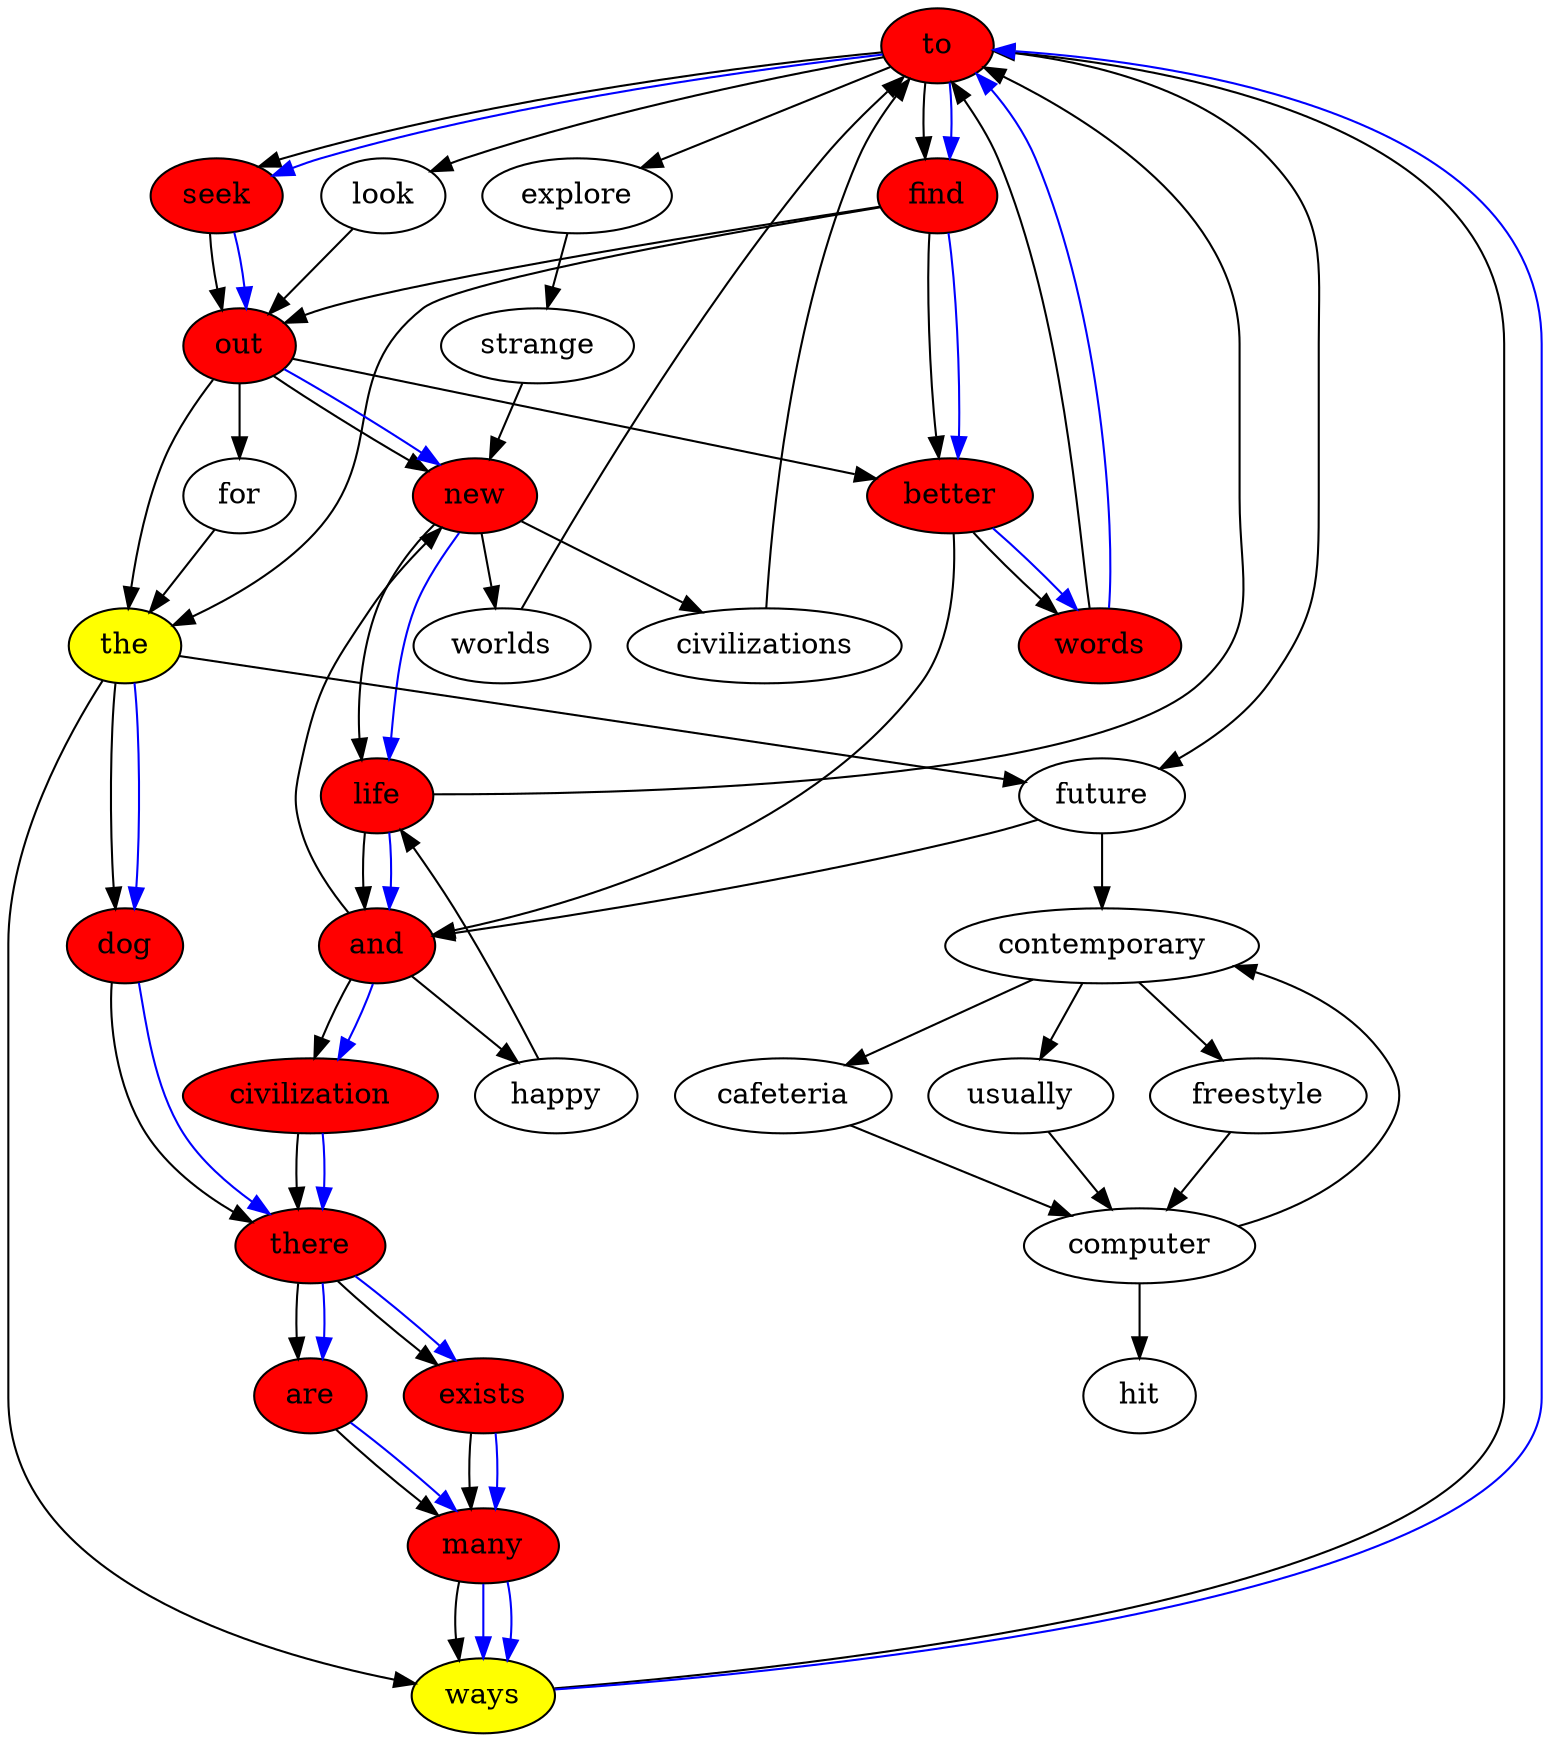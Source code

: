 digraph G {
	to -> explore;
	to -> seek;
	to -> find;
	to -> future;
	to -> look;
	explore -> strange;
	strange -> new;
	new -> worlds;
	new -> life;
	new -> civilizations;
	worlds -> to;
	seek -> out;
	out -> new;
	out -> better;
	out -> the;
	out -> for;
	life -> to;
	life -> and;
	and -> new;
	and -> civilization;
	and -> happy;
	civilizations -> to;
	better -> and;
	better -> words;
	words -> to;
	find -> out;
	find -> better;
	find -> the;
	the -> ways;
	the -> future;
	the -> dog;
	ways -> to;
	future -> and;
	future -> contemporary;
	civilization -> there;
	there -> are;
	there -> exists;
	are -> many;
	many -> ways;
	happy -> life;
	look -> out;
	for -> the;
	dog -> there;
	exists -> many;
	contemporary -> cafeteria;
	contemporary -> usually;
	contemporary -> freestyle;
	cafeteria -> computer;
	computer -> contemporary;
	computer -> hit;
	usually -> computer;
	freestyle -> computer;
	the -> dog[color = "blue"];
	dog -> there[color = "blue"];
	there -> are[color = "blue"];
	are -> many[color = "blue"];
	many -> ways[color = "blue"];
	ways -> to[color = "blue"];
	to -> find[color = "blue"];
	find -> better[color = "blue"];
	better -> words[color = "blue"];
	words -> to[color = "blue"];
	to -> seek[color = "blue"];
	seek -> out[color = "blue"];
	out -> new[color = "blue"];
	new -> life[color = "blue"];
	life -> and[color = "blue"];
	and -> civilization[color = "blue"];
	civilization -> there[color = "blue"];
	there -> exists[color = "blue"];
	exists -> many[color = "blue"];
	many -> ways[color = "blue"];

the[fillcolor=yellow,style=filled,Label="the"];

dog[fillcolor=red,style=filled,Label="dog"];

there[fillcolor=red,style=filled,Label="there"];

are[fillcolor=red,style=filled,Label="are"];

many[fillcolor=red,style=filled,Label="many"];

ways[fillcolor=red,style=filled,Label="ways"];

to[fillcolor=red,style=filled,Label="to"];

find[fillcolor=red,style=filled,Label="find"];

better[fillcolor=red,style=filled,Label="better"];

words[fillcolor=red,style=filled,Label="words"];

to[fillcolor=red,style=filled,Label="to"];

seek[fillcolor=red,style=filled,Label="seek"];

out[fillcolor=red,style=filled,Label="out"];

new[fillcolor=red,style=filled,Label="new"];

life[fillcolor=red,style=filled,Label="life"];

and[fillcolor=red,style=filled,Label="and"];

civilization[fillcolor=red,style=filled,Label="civilization"];

there[fillcolor=red,style=filled,Label="there"];

exists[fillcolor=red,style=filled,Label="exists"];

many[fillcolor=red,style=filled,Label="many"];

ways[fillcolor=yellow,style=filled,Label="ways"];
}